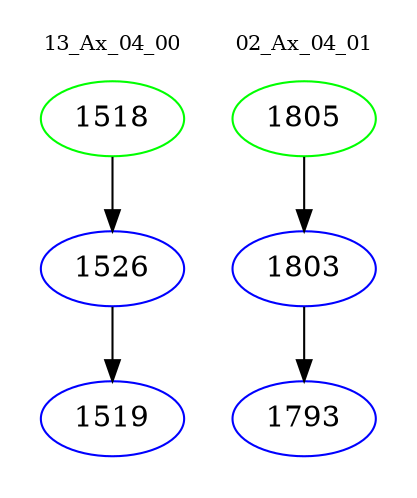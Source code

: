 digraph{
subgraph cluster_0 {
color = white
label = "13_Ax_04_00";
fontsize=10;
T0_1518 [label="1518", color="green"]
T0_1518 -> T0_1526 [color="black"]
T0_1526 [label="1526", color="blue"]
T0_1526 -> T0_1519 [color="black"]
T0_1519 [label="1519", color="blue"]
}
subgraph cluster_1 {
color = white
label = "02_Ax_04_01";
fontsize=10;
T1_1805 [label="1805", color="green"]
T1_1805 -> T1_1803 [color="black"]
T1_1803 [label="1803", color="blue"]
T1_1803 -> T1_1793 [color="black"]
T1_1793 [label="1793", color="blue"]
}
}
